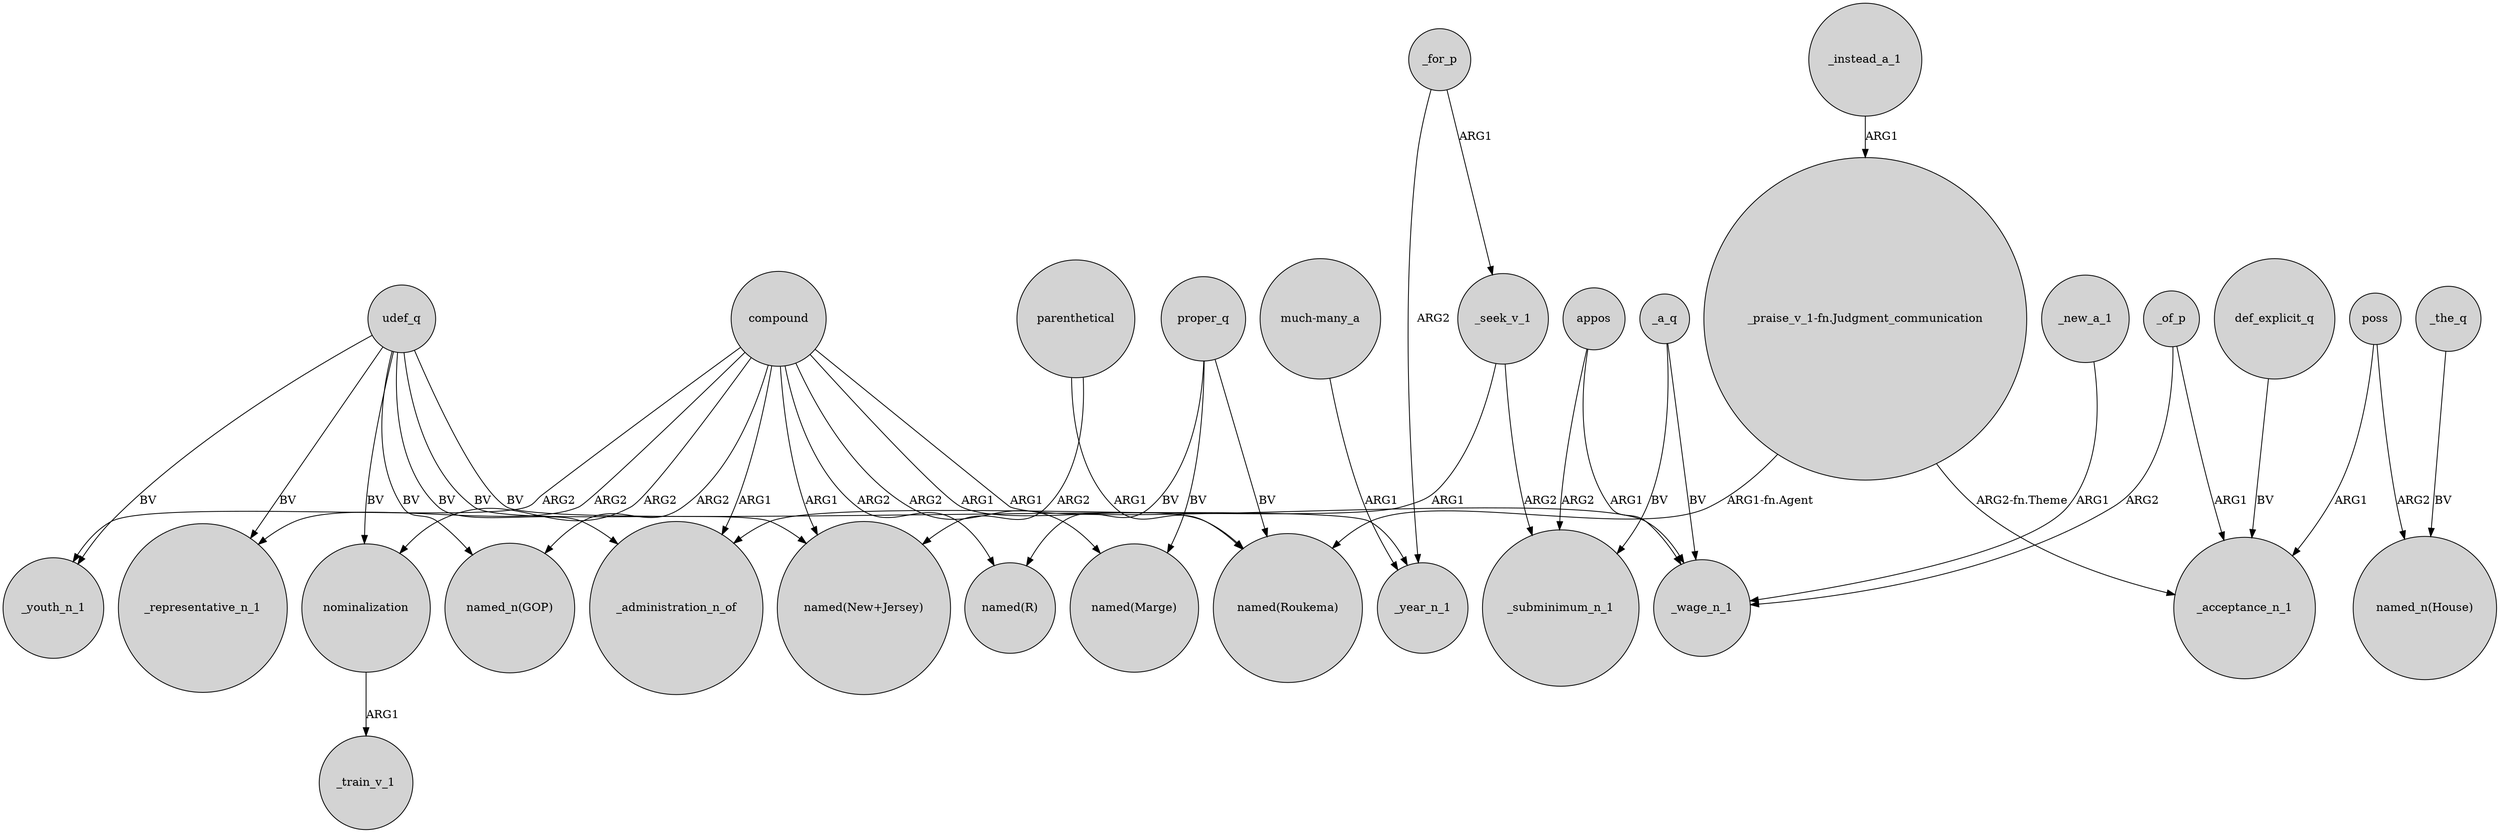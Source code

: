 digraph {
	node [shape=circle style=filled]
	poss -> _acceptance_n_1 [label=ARG1]
	udef_q -> _administration_n_of [label=BV]
	_new_a_1 -> _wage_n_1 [label=ARG1]
	udef_q -> "named(New+Jersey)" [label=BV]
	_for_p -> _year_n_1 [label=ARG2]
	compound -> "named(R)" [label=ARG2]
	_seek_v_1 -> _subminimum_n_1 [label=ARG2]
	compound -> "named(Roukema)" [label=ARG1]
	"_praise_v_1-fn.Judgment_communication" -> "named(Roukema)" [label="ARG1-fn.Agent"]
	compound -> _administration_n_of [label=ARG1]
	_seek_v_1 -> _administration_n_of [label=ARG1]
	compound -> _wage_n_1 [label=ARG1]
	compound -> nominalization [label=ARG2]
	_of_p -> _wage_n_1 [label=ARG2]
	_for_p -> _seek_v_1 [label=ARG1]
	_the_q -> "named_n(House)" [label=BV]
	udef_q -> "named_n(GOP)" [label=BV]
	_of_p -> _acceptance_n_1 [label=ARG1]
	"_praise_v_1-fn.Judgment_communication" -> _acceptance_n_1 [label="ARG2-fn.Theme"]
	compound -> _representative_n_1 [label=ARG2]
	proper_q -> "named(Marge)" [label=BV]
	appos -> _wage_n_1 [label=ARG1]
	udef_q -> _youth_n_1 [label=BV]
	proper_q -> "named(Roukema)" [label=BV]
	_a_q -> _wage_n_1 [label=BV]
	compound -> "named_n(GOP)" [label=ARG2]
	nominalization -> _train_v_1 [label=ARG1]
	udef_q -> nominalization [label=BV]
	poss -> "named_n(House)" [label=ARG2]
	_instead_a_1 -> "_praise_v_1-fn.Judgment_communication" [label=ARG1]
	compound -> "named(New+Jersey)" [label=ARG1]
	udef_q -> _representative_n_1 [label=BV]
	compound -> "named(Marge)" [label=ARG2]
	udef_q -> _year_n_1 [label=BV]
	proper_q -> "named(R)" [label=BV]
	parenthetical -> "named(New+Jersey)" [label=ARG2]
	def_explicit_q -> _acceptance_n_1 [label=BV]
	appos -> _subminimum_n_1 [label=ARG2]
	_a_q -> _subminimum_n_1 [label=BV]
	"much-many_a" -> _year_n_1 [label=ARG1]
	compound -> _youth_n_1 [label=ARG2]
	parenthetical -> "named(Roukema)" [label=ARG1]
}
